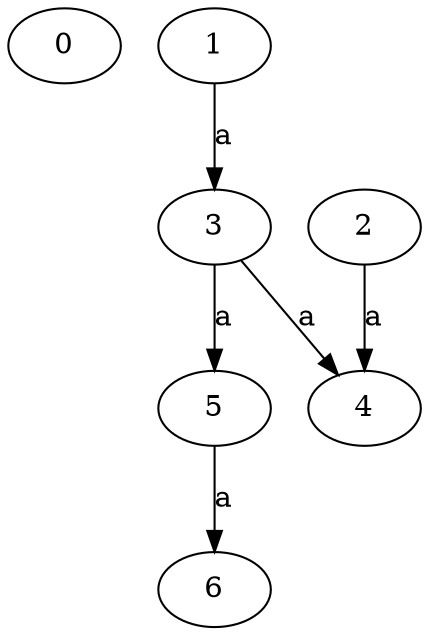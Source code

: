 strict digraph  {
0;
1;
3;
2;
4;
5;
6;
1 -> 3  [label=a];
3 -> 4  [label=a];
3 -> 5  [label=a];
2 -> 4  [label=a];
5 -> 6  [label=a];
}
